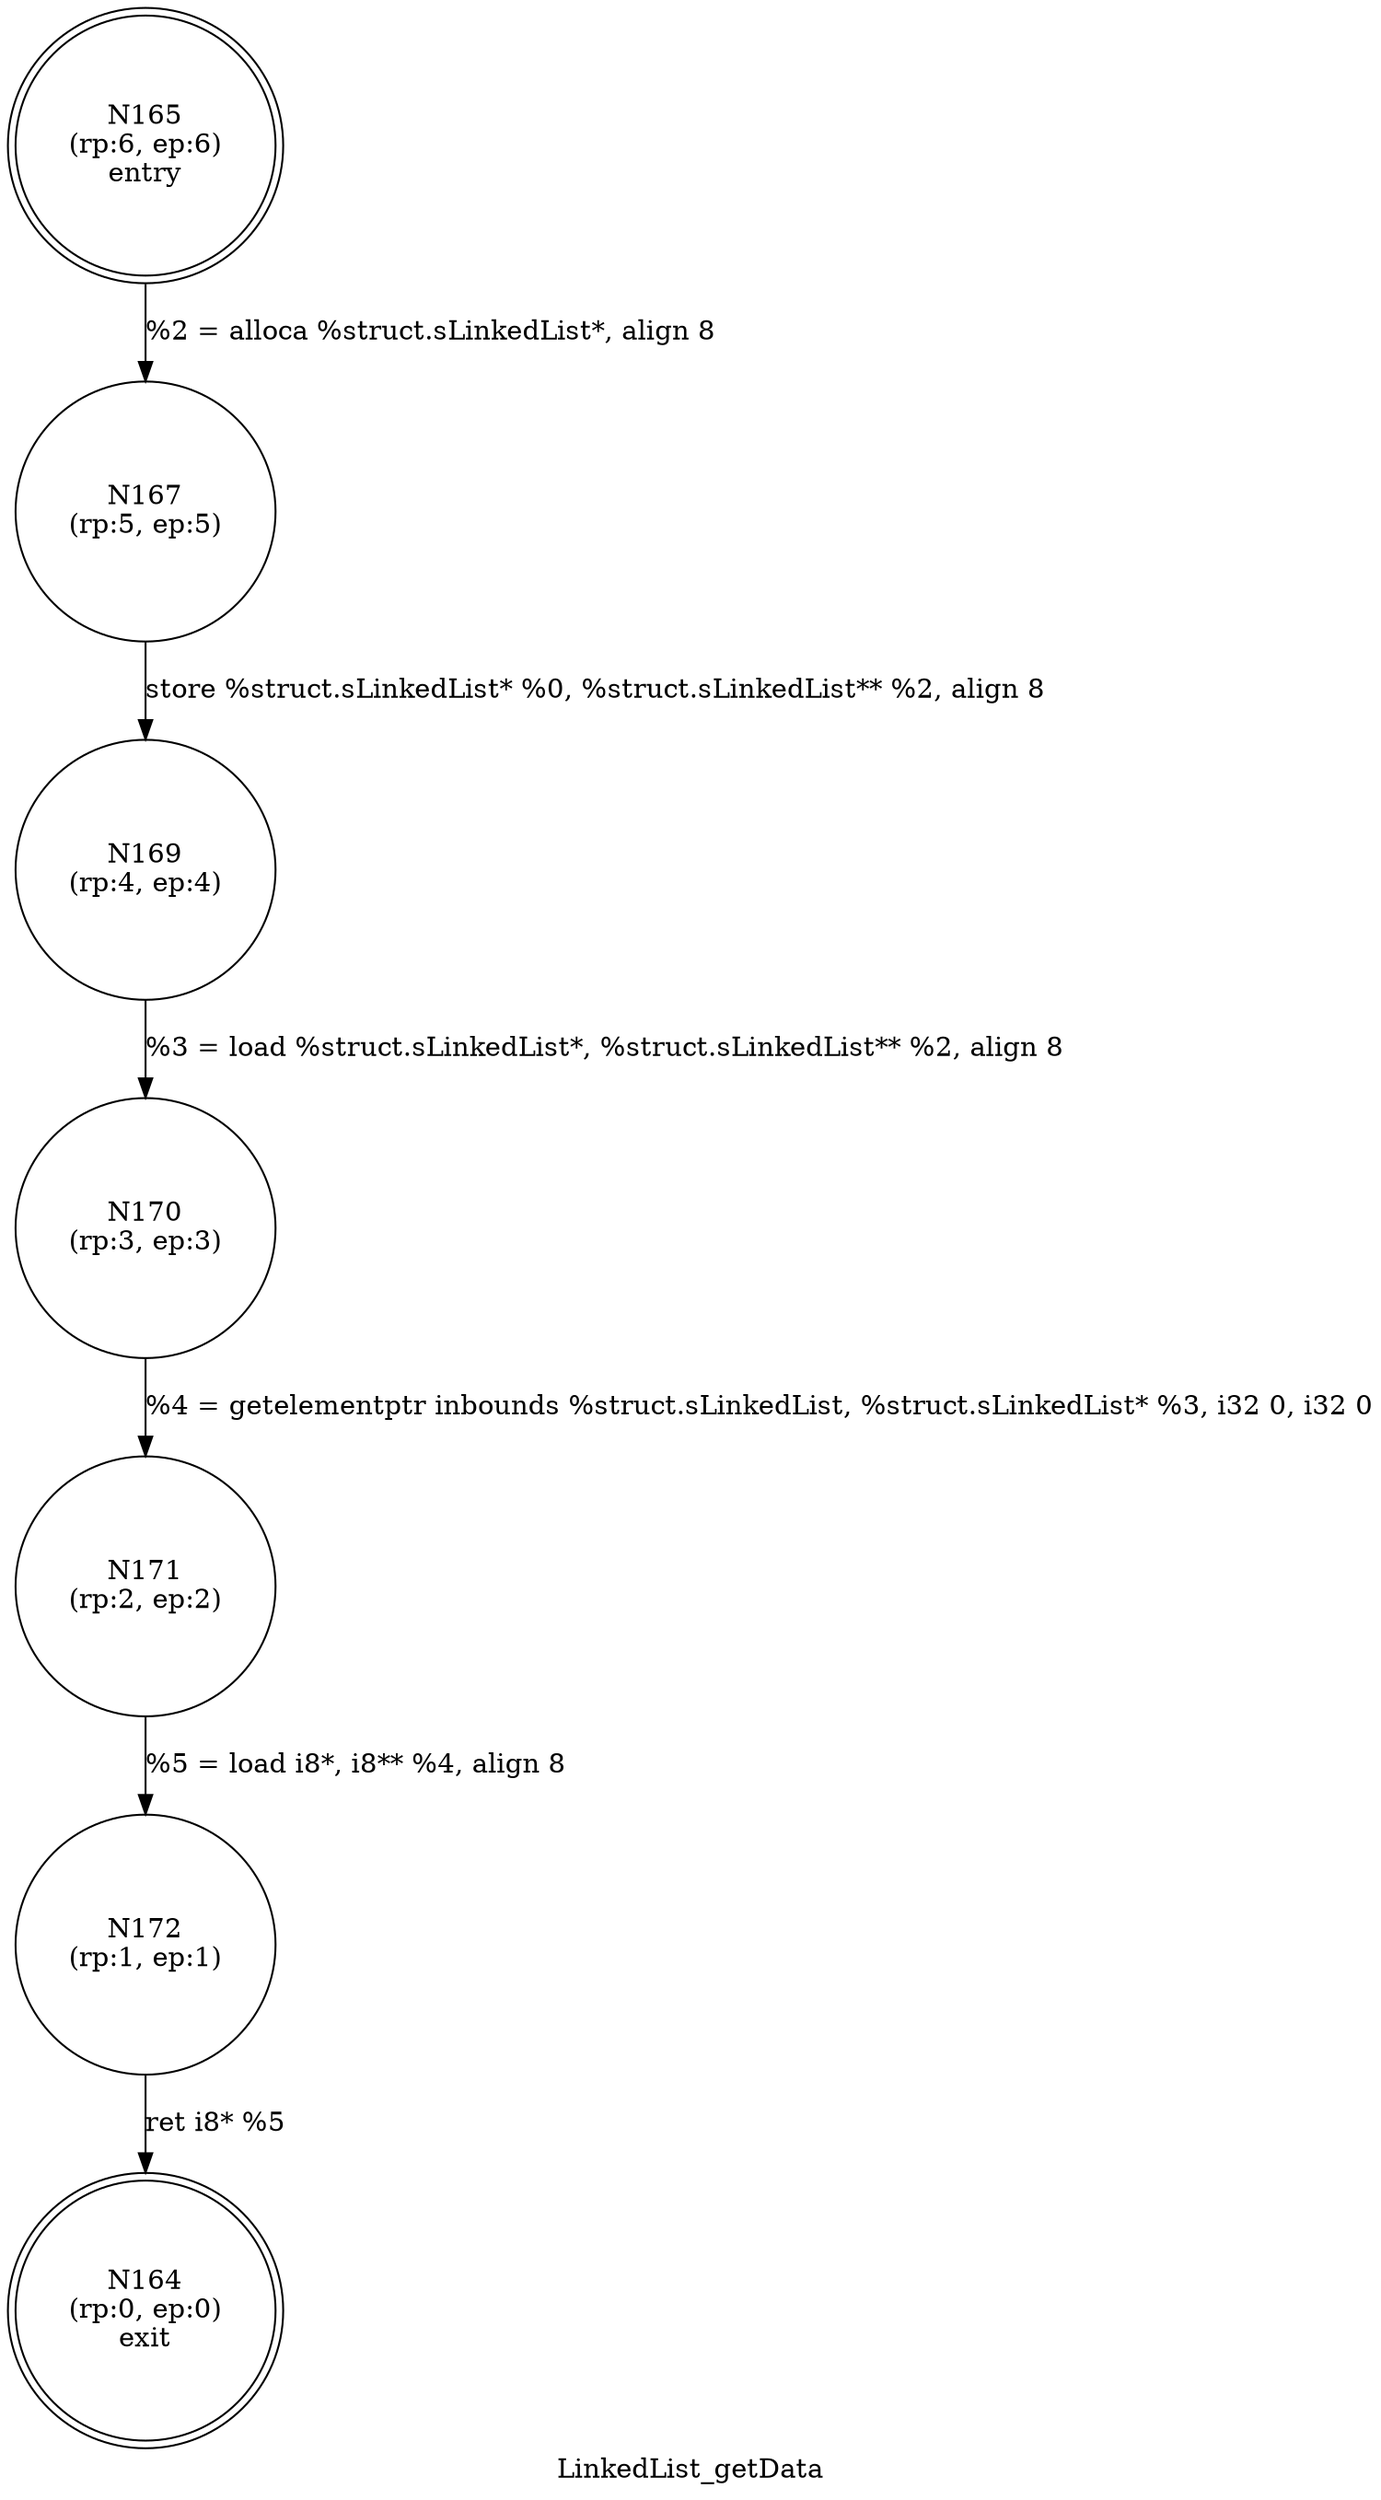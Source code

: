 digraph LinkedList_getData {
label="LinkedList_getData"
164 [label="N164\n(rp:0, ep:0)\nexit", shape="doublecircle"]
165 [label="N165\n(rp:6, ep:6)\nentry", shape="doublecircle"]
165 -> 167 [label="%2 = alloca %struct.sLinkedList*, align 8"]
167 [label="N167\n(rp:5, ep:5)", shape="circle"]
167 -> 169 [label="store %struct.sLinkedList* %0, %struct.sLinkedList** %2, align 8"]
169 [label="N169\n(rp:4, ep:4)", shape="circle"]
169 -> 170 [label="%3 = load %struct.sLinkedList*, %struct.sLinkedList** %2, align 8"]
170 [label="N170\n(rp:3, ep:3)", shape="circle"]
170 -> 171 [label="%4 = getelementptr inbounds %struct.sLinkedList, %struct.sLinkedList* %3, i32 0, i32 0"]
171 [label="N171\n(rp:2, ep:2)", shape="circle"]
171 -> 172 [label="%5 = load i8*, i8** %4, align 8"]
172 [label="N172\n(rp:1, ep:1)", shape="circle"]
172 -> 164 [label="ret i8* %5"]
}

